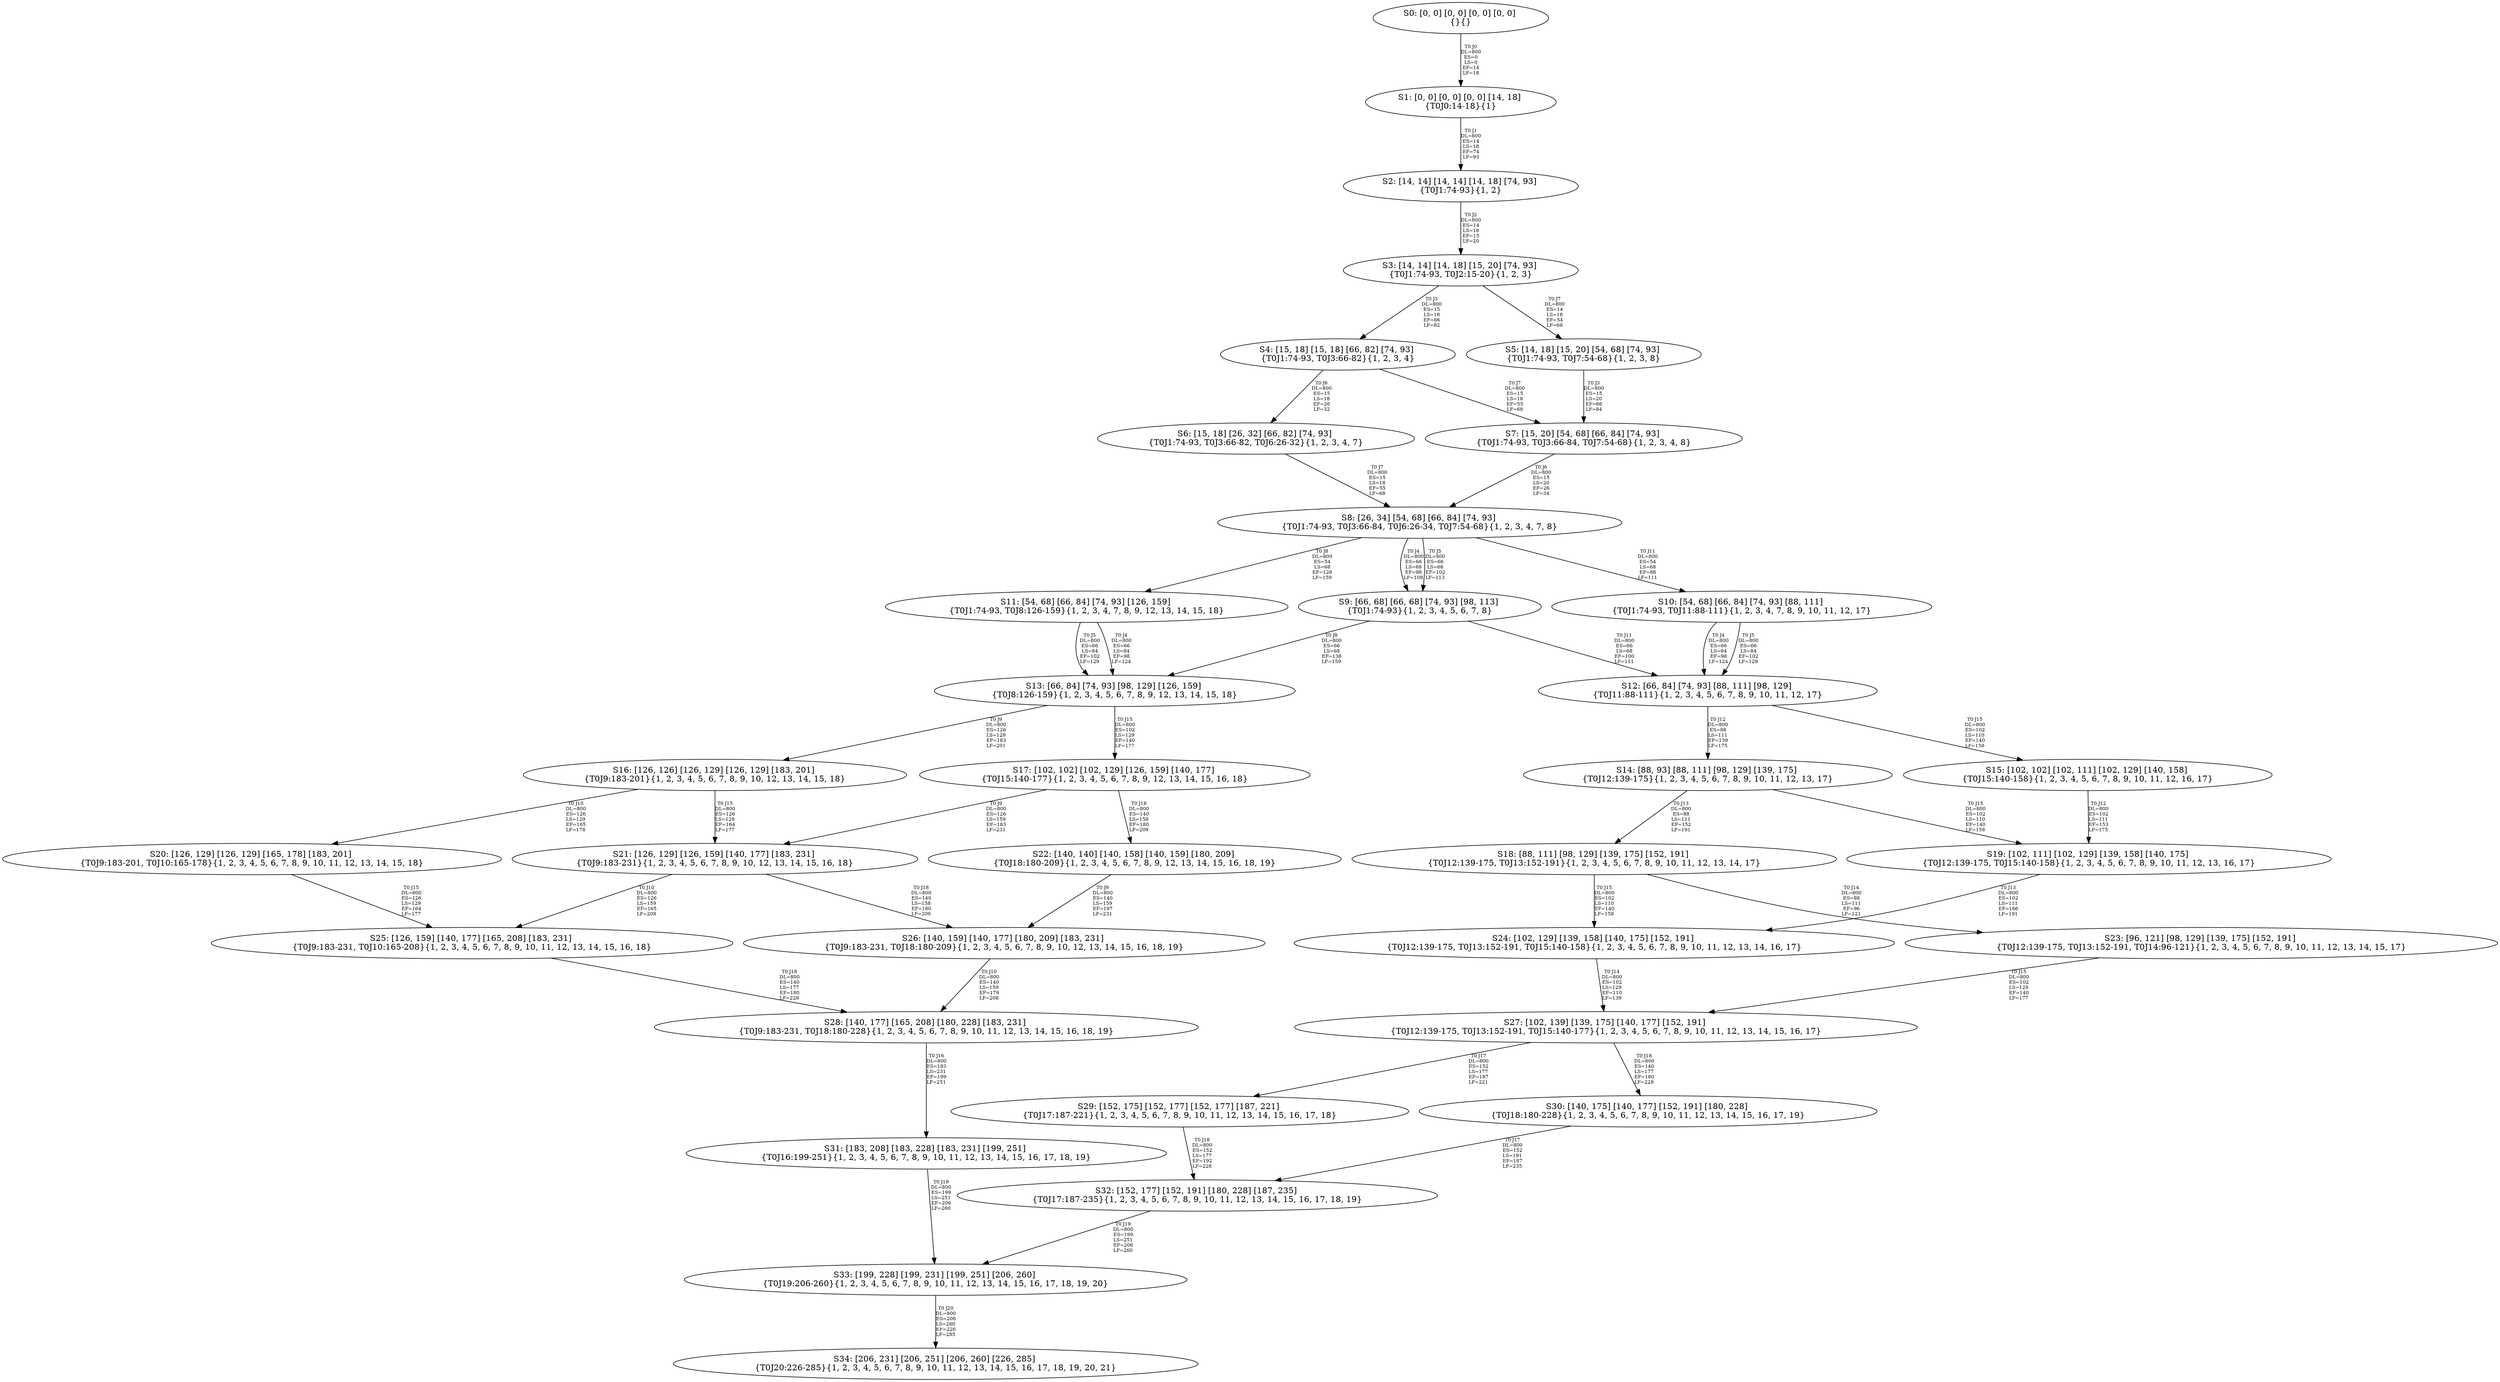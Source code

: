 digraph {
	S0[label="S0: [0, 0] [0, 0] [0, 0] [0, 0] \n{}{}"];
	S1[label="S1: [0, 0] [0, 0] [0, 0] [14, 18] \n{T0J0:14-18}{1}"];
	S2[label="S2: [14, 14] [14, 14] [14, 18] [74, 93] \n{T0J1:74-93}{1, 2}"];
	S3[label="S3: [14, 14] [14, 18] [15, 20] [74, 93] \n{T0J1:74-93, T0J2:15-20}{1, 2, 3}"];
	S4[label="S4: [15, 18] [15, 18] [66, 82] [74, 93] \n{T0J1:74-93, T0J3:66-82}{1, 2, 3, 4}"];
	S5[label="S5: [14, 18] [15, 20] [54, 68] [74, 93] \n{T0J1:74-93, T0J7:54-68}{1, 2, 3, 8}"];
	S6[label="S6: [15, 18] [26, 32] [66, 82] [74, 93] \n{T0J1:74-93, T0J3:66-82, T0J6:26-32}{1, 2, 3, 4, 7}"];
	S7[label="S7: [15, 20] [54, 68] [66, 84] [74, 93] \n{T0J1:74-93, T0J3:66-84, T0J7:54-68}{1, 2, 3, 4, 8}"];
	S8[label="S8: [26, 34] [54, 68] [66, 84] [74, 93] \n{T0J1:74-93, T0J3:66-84, T0J6:26-34, T0J7:54-68}{1, 2, 3, 4, 7, 8}"];
	S9[label="S9: [66, 68] [66, 68] [74, 93] [98, 113] \n{T0J1:74-93}{1, 2, 3, 4, 5, 6, 7, 8}"];
	S10[label="S10: [54, 68] [66, 84] [74, 93] [88, 111] \n{T0J1:74-93, T0J11:88-111}{1, 2, 3, 4, 7, 8, 9, 10, 11, 12, 17}"];
	S11[label="S11: [54, 68] [66, 84] [74, 93] [126, 159] \n{T0J1:74-93, T0J8:126-159}{1, 2, 3, 4, 7, 8, 9, 12, 13, 14, 15, 18}"];
	S12[label="S12: [66, 84] [74, 93] [88, 111] [98, 129] \n{T0J11:88-111}{1, 2, 3, 4, 5, 6, 7, 8, 9, 10, 11, 12, 17}"];
	S13[label="S13: [66, 84] [74, 93] [98, 129] [126, 159] \n{T0J8:126-159}{1, 2, 3, 4, 5, 6, 7, 8, 9, 12, 13, 14, 15, 18}"];
	S14[label="S14: [88, 93] [88, 111] [98, 129] [139, 175] \n{T0J12:139-175}{1, 2, 3, 4, 5, 6, 7, 8, 9, 10, 11, 12, 13, 17}"];
	S15[label="S15: [102, 102] [102, 111] [102, 129] [140, 158] \n{T0J15:140-158}{1, 2, 3, 4, 5, 6, 7, 8, 9, 10, 11, 12, 16, 17}"];
	S16[label="S16: [126, 126] [126, 129] [126, 129] [183, 201] \n{T0J9:183-201}{1, 2, 3, 4, 5, 6, 7, 8, 9, 10, 12, 13, 14, 15, 18}"];
	S17[label="S17: [102, 102] [102, 129] [126, 159] [140, 177] \n{T0J15:140-177}{1, 2, 3, 4, 5, 6, 7, 8, 9, 12, 13, 14, 15, 16, 18}"];
	S18[label="S18: [88, 111] [98, 129] [139, 175] [152, 191] \n{T0J12:139-175, T0J13:152-191}{1, 2, 3, 4, 5, 6, 7, 8, 9, 10, 11, 12, 13, 14, 17}"];
	S19[label="S19: [102, 111] [102, 129] [139, 158] [140, 175] \n{T0J12:139-175, T0J15:140-158}{1, 2, 3, 4, 5, 6, 7, 8, 9, 10, 11, 12, 13, 16, 17}"];
	S20[label="S20: [126, 129] [126, 129] [165, 178] [183, 201] \n{T0J9:183-201, T0J10:165-178}{1, 2, 3, 4, 5, 6, 7, 8, 9, 10, 11, 12, 13, 14, 15, 18}"];
	S21[label="S21: [126, 129] [126, 159] [140, 177] [183, 231] \n{T0J9:183-231}{1, 2, 3, 4, 5, 6, 7, 8, 9, 10, 12, 13, 14, 15, 16, 18}"];
	S22[label="S22: [140, 140] [140, 158] [140, 159] [180, 209] \n{T0J18:180-209}{1, 2, 3, 4, 5, 6, 7, 8, 9, 12, 13, 14, 15, 16, 18, 19}"];
	S23[label="S23: [96, 121] [98, 129] [139, 175] [152, 191] \n{T0J12:139-175, T0J13:152-191, T0J14:96-121}{1, 2, 3, 4, 5, 6, 7, 8, 9, 10, 11, 12, 13, 14, 15, 17}"];
	S24[label="S24: [102, 129] [139, 158] [140, 175] [152, 191] \n{T0J12:139-175, T0J13:152-191, T0J15:140-158}{1, 2, 3, 4, 5, 6, 7, 8, 9, 10, 11, 12, 13, 14, 16, 17}"];
	S25[label="S25: [126, 159] [140, 177] [165, 208] [183, 231] \n{T0J9:183-231, T0J10:165-208}{1, 2, 3, 4, 5, 6, 7, 8, 9, 10, 11, 12, 13, 14, 15, 16, 18}"];
	S26[label="S26: [140, 159] [140, 177] [180, 209] [183, 231] \n{T0J9:183-231, T0J18:180-209}{1, 2, 3, 4, 5, 6, 7, 8, 9, 10, 12, 13, 14, 15, 16, 18, 19}"];
	S27[label="S27: [102, 139] [139, 175] [140, 177] [152, 191] \n{T0J12:139-175, T0J13:152-191, T0J15:140-177}{1, 2, 3, 4, 5, 6, 7, 8, 9, 10, 11, 12, 13, 14, 15, 16, 17}"];
	S28[label="S28: [140, 177] [165, 208] [180, 228] [183, 231] \n{T0J9:183-231, T0J18:180-228}{1, 2, 3, 4, 5, 6, 7, 8, 9, 10, 11, 12, 13, 14, 15, 16, 18, 19}"];
	S29[label="S29: [152, 175] [152, 177] [152, 177] [187, 221] \n{T0J17:187-221}{1, 2, 3, 4, 5, 6, 7, 8, 9, 10, 11, 12, 13, 14, 15, 16, 17, 18}"];
	S30[label="S30: [140, 175] [140, 177] [152, 191] [180, 228] \n{T0J18:180-228}{1, 2, 3, 4, 5, 6, 7, 8, 9, 10, 11, 12, 13, 14, 15, 16, 17, 19}"];
	S31[label="S31: [183, 208] [183, 228] [183, 231] [199, 251] \n{T0J16:199-251}{1, 2, 3, 4, 5, 6, 7, 8, 9, 10, 11, 12, 13, 14, 15, 16, 17, 18, 19}"];
	S32[label="S32: [152, 177] [152, 191] [180, 228] [187, 235] \n{T0J17:187-235}{1, 2, 3, 4, 5, 6, 7, 8, 9, 10, 11, 12, 13, 14, 15, 16, 17, 18, 19}"];
	S33[label="S33: [199, 228] [199, 231] [199, 251] [206, 260] \n{T0J19:206-260}{1, 2, 3, 4, 5, 6, 7, 8, 9, 10, 11, 12, 13, 14, 15, 16, 17, 18, 19, 20}"];
	S34[label="S34: [206, 231] [206, 251] [206, 260] [226, 285] \n{T0J20:226-285}{1, 2, 3, 4, 5, 6, 7, 8, 9, 10, 11, 12, 13, 14, 15, 16, 17, 18, 19, 20, 21}"];
	S0 -> S1[label="T0 J0\nDL=800\nES=0\nLS=0\nEF=14\nLF=18",fontsize=8];
	S1 -> S2[label="T0 J1\nDL=800\nES=14\nLS=18\nEF=74\nLF=93",fontsize=8];
	S2 -> S3[label="T0 J2\nDL=800\nES=14\nLS=18\nEF=15\nLF=20",fontsize=8];
	S3 -> S4[label="T0 J3\nDL=800\nES=15\nLS=18\nEF=66\nLF=82",fontsize=8];
	S3 -> S5[label="T0 J7\nDL=800\nES=14\nLS=18\nEF=54\nLF=68",fontsize=8];
	S4 -> S6[label="T0 J6\nDL=800\nES=15\nLS=18\nEF=26\nLF=32",fontsize=8];
	S4 -> S7[label="T0 J7\nDL=800\nES=15\nLS=18\nEF=55\nLF=68",fontsize=8];
	S5 -> S7[label="T0 J3\nDL=800\nES=15\nLS=20\nEF=66\nLF=84",fontsize=8];
	S6 -> S8[label="T0 J7\nDL=800\nES=15\nLS=18\nEF=55\nLF=68",fontsize=8];
	S7 -> S8[label="T0 J6\nDL=800\nES=15\nLS=20\nEF=26\nLF=34",fontsize=8];
	S8 -> S9[label="T0 J4\nDL=800\nES=66\nLS=68\nEF=98\nLF=108",fontsize=8];
	S8 -> S9[label="T0 J5\nDL=800\nES=66\nLS=68\nEF=102\nLF=113",fontsize=8];
	S8 -> S11[label="T0 J8\nDL=800\nES=54\nLS=68\nEF=126\nLF=159",fontsize=8];
	S8 -> S10[label="T0 J11\nDL=800\nES=54\nLS=68\nEF=88\nLF=111",fontsize=8];
	S9 -> S13[label="T0 J8\nDL=800\nES=66\nLS=68\nEF=138\nLF=159",fontsize=8];
	S9 -> S12[label="T0 J11\nDL=800\nES=66\nLS=68\nEF=100\nLF=111",fontsize=8];
	S10 -> S12[label="T0 J4\nDL=800\nES=66\nLS=84\nEF=98\nLF=124",fontsize=8];
	S10 -> S12[label="T0 J5\nDL=800\nES=66\nLS=84\nEF=102\nLF=129",fontsize=8];
	S11 -> S13[label="T0 J4\nDL=800\nES=66\nLS=84\nEF=98\nLF=124",fontsize=8];
	S11 -> S13[label="T0 J5\nDL=800\nES=66\nLS=84\nEF=102\nLF=129",fontsize=8];
	S12 -> S14[label="T0 J12\nDL=800\nES=88\nLS=111\nEF=139\nLF=175",fontsize=8];
	S12 -> S15[label="T0 J15\nDL=800\nES=102\nLS=110\nEF=140\nLF=158",fontsize=8];
	S13 -> S16[label="T0 J9\nDL=800\nES=126\nLS=129\nEF=183\nLF=201",fontsize=8];
	S13 -> S17[label="T0 J15\nDL=800\nES=102\nLS=129\nEF=140\nLF=177",fontsize=8];
	S14 -> S18[label="T0 J13\nDL=800\nES=88\nLS=111\nEF=152\nLF=191",fontsize=8];
	S14 -> S19[label="T0 J15\nDL=800\nES=102\nLS=110\nEF=140\nLF=158",fontsize=8];
	S15 -> S19[label="T0 J12\nDL=800\nES=102\nLS=111\nEF=153\nLF=175",fontsize=8];
	S16 -> S20[label="T0 J10\nDL=800\nES=126\nLS=129\nEF=165\nLF=178",fontsize=8];
	S16 -> S21[label="T0 J15\nDL=800\nES=126\nLS=129\nEF=164\nLF=177",fontsize=8];
	S17 -> S21[label="T0 J9\nDL=800\nES=126\nLS=159\nEF=183\nLF=231",fontsize=8];
	S17 -> S22[label="T0 J18\nDL=800\nES=140\nLS=158\nEF=180\nLF=209",fontsize=8];
	S18 -> S23[label="T0 J14\nDL=800\nES=88\nLS=111\nEF=96\nLF=121",fontsize=8];
	S18 -> S24[label="T0 J15\nDL=800\nES=102\nLS=110\nEF=140\nLF=158",fontsize=8];
	S19 -> S24[label="T0 J13\nDL=800\nES=102\nLS=111\nEF=166\nLF=191",fontsize=8];
	S20 -> S25[label="T0 J15\nDL=800\nES=126\nLS=129\nEF=164\nLF=177",fontsize=8];
	S21 -> S25[label="T0 J10\nDL=800\nES=126\nLS=159\nEF=165\nLF=208",fontsize=8];
	S21 -> S26[label="T0 J18\nDL=800\nES=140\nLS=158\nEF=180\nLF=209",fontsize=8];
	S22 -> S26[label="T0 J9\nDL=800\nES=140\nLS=159\nEF=197\nLF=231",fontsize=8];
	S23 -> S27[label="T0 J15\nDL=800\nES=102\nLS=129\nEF=140\nLF=177",fontsize=8];
	S24 -> S27[label="T0 J14\nDL=800\nES=102\nLS=129\nEF=110\nLF=139",fontsize=8];
	S25 -> S28[label="T0 J18\nDL=800\nES=140\nLS=177\nEF=180\nLF=228",fontsize=8];
	S26 -> S28[label="T0 J10\nDL=800\nES=140\nLS=159\nEF=179\nLF=208",fontsize=8];
	S27 -> S29[label="T0 J17\nDL=800\nES=152\nLS=177\nEF=187\nLF=221",fontsize=8];
	S27 -> S30[label="T0 J18\nDL=800\nES=140\nLS=177\nEF=180\nLF=228",fontsize=8];
	S28 -> S31[label="T0 J16\nDL=800\nES=183\nLS=231\nEF=199\nLF=251",fontsize=8];
	S29 -> S32[label="T0 J18\nDL=800\nES=152\nLS=177\nEF=192\nLF=228",fontsize=8];
	S30 -> S32[label="T0 J17\nDL=800\nES=152\nLS=191\nEF=187\nLF=235",fontsize=8];
	S31 -> S33[label="T0 J19\nDL=800\nES=199\nLS=251\nEF=206\nLF=260",fontsize=8];
	S32 -> S33[label="T0 J19\nDL=800\nES=199\nLS=251\nEF=206\nLF=260",fontsize=8];
	S33 -> S34[label="T0 J20\nDL=800\nES=206\nLS=260\nEF=226\nLF=285",fontsize=8];
}
